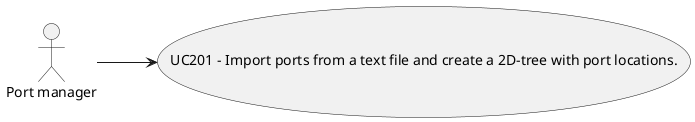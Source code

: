@startuml
left to right direction

:Port manager: --> (UC201 - Import ports from a text file and create a 2D-tree with port locations.)

@enduml